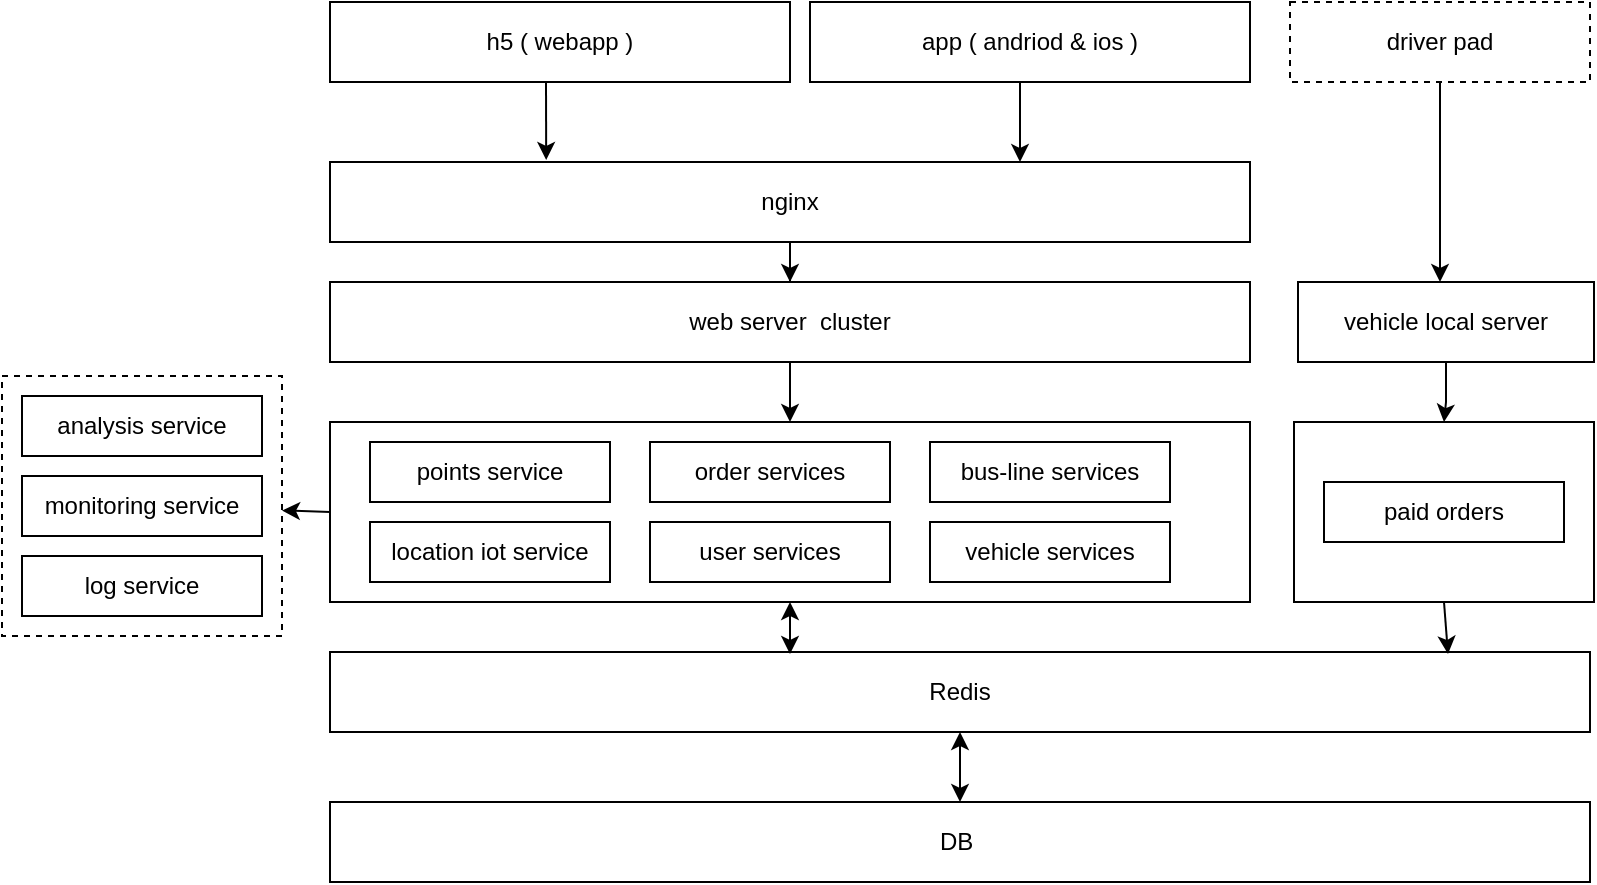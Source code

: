 <mxfile version="14.1.8" type="github">
  <diagram id="gbyR3BbDIpJ6xn25tHza" name="Page-1">
    <mxGraphModel dx="1335" dy="868" grid="1" gridSize="10" guides="1" tooltips="1" connect="1" arrows="1" fold="1" page="1" pageScale="1" pageWidth="827" pageHeight="1169" math="0" shadow="0">
      <root>
        <mxCell id="0" />
        <mxCell id="1" parent="0" />
        <mxCell id="zfAiL8usJquPXQVk5bwJ-2" value="DB&amp;nbsp;" style="rounded=0;whiteSpace=wrap;html=1;" parent="1" vertex="1">
          <mxGeometry x="170" y="660" width="630" height="40" as="geometry" />
        </mxCell>
        <mxCell id="zfAiL8usJquPXQVk5bwJ-3" value="Redis" style="rounded=0;whiteSpace=wrap;html=1;" parent="1" vertex="1">
          <mxGeometry x="170" y="585" width="630" height="40" as="geometry" />
        </mxCell>
        <mxCell id="zfAiL8usJquPXQVk5bwJ-10" value="" style="endArrow=classic;startArrow=classic;html=1;entryX=0.5;entryY=0;entryDx=0;entryDy=0;exitX=0.5;exitY=1;exitDx=0;exitDy=0;" parent="1" source="zfAiL8usJquPXQVk5bwJ-3" target="zfAiL8usJquPXQVk5bwJ-2" edge="1">
          <mxGeometry width="50" height="50" relative="1" as="geometry">
            <mxPoint x="420" y="510" as="sourcePoint" />
            <mxPoint x="470" y="460" as="targetPoint" />
          </mxGeometry>
        </mxCell>
        <mxCell id="zfAiL8usJquPXQVk5bwJ-12" value="" style="rounded=0;whiteSpace=wrap;html=1;" parent="1" vertex="1">
          <mxGeometry x="652" y="470" width="150" height="90" as="geometry" />
        </mxCell>
        <mxCell id="zfAiL8usJquPXQVk5bwJ-13" value="paid orders" style="rounded=0;whiteSpace=wrap;html=1;" parent="1" vertex="1">
          <mxGeometry x="667" y="500" width="120" height="30" as="geometry" />
        </mxCell>
        <mxCell id="zfAiL8usJquPXQVk5bwJ-16" value="" style="rounded=0;whiteSpace=wrap;html=1;" parent="1" vertex="1">
          <mxGeometry x="170" y="470" width="460" height="90" as="geometry" />
        </mxCell>
        <mxCell id="qv1XhSE9-4ylHCxE3Da8-3" value="" style="endArrow=classic;html=1;exitX=0.5;exitY=1;exitDx=0;exitDy=0;" edge="1" parent="1" source="zfAiL8usJquPXQVk5bwJ-12">
          <mxGeometry width="50" height="50" relative="1" as="geometry">
            <mxPoint x="727" y="560" as="sourcePoint" />
            <mxPoint x="729" y="586" as="targetPoint" />
          </mxGeometry>
        </mxCell>
        <mxCell id="qv1XhSE9-4ylHCxE3Da8-4" value="points service" style="rounded=0;whiteSpace=wrap;html=1;" vertex="1" parent="1">
          <mxGeometry x="190" y="480" width="120" height="30" as="geometry" />
        </mxCell>
        <mxCell id="qv1XhSE9-4ylHCxE3Da8-5" value="location iot service" style="rounded=0;whiteSpace=wrap;html=1;" vertex="1" parent="1">
          <mxGeometry x="190" y="520" width="120" height="30" as="geometry" />
        </mxCell>
        <mxCell id="qv1XhSE9-4ylHCxE3Da8-6" value="order services" style="rounded=0;whiteSpace=wrap;html=1;" vertex="1" parent="1">
          <mxGeometry x="330" y="480" width="120" height="30" as="geometry" />
        </mxCell>
        <mxCell id="qv1XhSE9-4ylHCxE3Da8-7" value="user services" style="rounded=0;whiteSpace=wrap;html=1;" vertex="1" parent="1">
          <mxGeometry x="330" y="520" width="120" height="30" as="geometry" />
        </mxCell>
        <mxCell id="qv1XhSE9-4ylHCxE3Da8-8" value="bus-line services" style="rounded=0;whiteSpace=wrap;html=1;" vertex="1" parent="1">
          <mxGeometry x="470" y="480" width="120" height="30" as="geometry" />
        </mxCell>
        <mxCell id="qv1XhSE9-4ylHCxE3Da8-9" value="vehicle services" style="rounded=0;whiteSpace=wrap;html=1;" vertex="1" parent="1">
          <mxGeometry x="470" y="520" width="120" height="30" as="geometry" />
        </mxCell>
        <mxCell id="qv1XhSE9-4ylHCxE3Da8-13" value="" style="edgeStyle=orthogonalEdgeStyle;rounded=0;orthogonalLoop=1;jettySize=auto;html=1;" edge="1" parent="1" source="qv1XhSE9-4ylHCxE3Da8-10">
          <mxGeometry relative="1" as="geometry">
            <mxPoint x="727" y="470" as="targetPoint" />
          </mxGeometry>
        </mxCell>
        <mxCell id="qv1XhSE9-4ylHCxE3Da8-10" value="vehicle local server" style="rounded=0;whiteSpace=wrap;html=1;" vertex="1" parent="1">
          <mxGeometry x="654" y="400" width="148" height="40" as="geometry" />
        </mxCell>
        <mxCell id="qv1XhSE9-4ylHCxE3Da8-11" value="web server&amp;nbsp; cluster" style="rounded=0;whiteSpace=wrap;html=1;" vertex="1" parent="1">
          <mxGeometry x="170" y="400" width="460" height="40" as="geometry" />
        </mxCell>
        <mxCell id="qv1XhSE9-4ylHCxE3Da8-16" value="" style="endArrow=classic;html=1;exitX=0.5;exitY=1;exitDx=0;exitDy=0;entryX=0.5;entryY=0;entryDx=0;entryDy=0;" edge="1" parent="1" source="qv1XhSE9-4ylHCxE3Da8-11" target="zfAiL8usJquPXQVk5bwJ-16">
          <mxGeometry width="50" height="50" relative="1" as="geometry">
            <mxPoint x="290" y="340" as="sourcePoint" />
            <mxPoint x="340" y="290" as="targetPoint" />
          </mxGeometry>
        </mxCell>
        <mxCell id="qv1XhSE9-4ylHCxE3Da8-18" value="" style="endArrow=classic;startArrow=classic;html=1;" edge="1" parent="1">
          <mxGeometry width="50" height="50" relative="1" as="geometry">
            <mxPoint x="400" y="586" as="sourcePoint" />
            <mxPoint x="400" y="560" as="targetPoint" />
          </mxGeometry>
        </mxCell>
        <mxCell id="qv1XhSE9-4ylHCxE3Da8-21" value="" style="edgeStyle=orthogonalEdgeStyle;rounded=0;orthogonalLoop=1;jettySize=auto;html=1;" edge="1" parent="1" source="qv1XhSE9-4ylHCxE3Da8-20" target="qv1XhSE9-4ylHCxE3Da8-11">
          <mxGeometry relative="1" as="geometry" />
        </mxCell>
        <mxCell id="qv1XhSE9-4ylHCxE3Da8-20" value="nginx" style="rounded=0;whiteSpace=wrap;html=1;" vertex="1" parent="1">
          <mxGeometry x="170" y="340" width="460" height="40" as="geometry" />
        </mxCell>
        <mxCell id="qv1XhSE9-4ylHCxE3Da8-23" value="h5 ( webapp )" style="rounded=0;whiteSpace=wrap;html=1;" vertex="1" parent="1">
          <mxGeometry x="170" y="260" width="230" height="40" as="geometry" />
        </mxCell>
        <mxCell id="qv1XhSE9-4ylHCxE3Da8-25" value="app ( andriod &amp;amp; ios )" style="rounded=0;whiteSpace=wrap;html=1;" vertex="1" parent="1">
          <mxGeometry x="410" y="260" width="220" height="40" as="geometry" />
        </mxCell>
        <mxCell id="qv1XhSE9-4ylHCxE3Da8-32" value="" style="edgeStyle=orthogonalEdgeStyle;rounded=0;orthogonalLoop=1;jettySize=auto;html=1;" edge="1" parent="1" source="qv1XhSE9-4ylHCxE3Da8-26" target="qv1XhSE9-4ylHCxE3Da8-10">
          <mxGeometry relative="1" as="geometry">
            <Array as="points">
              <mxPoint x="728" y="400" />
              <mxPoint x="728" y="400" />
            </Array>
          </mxGeometry>
        </mxCell>
        <mxCell id="qv1XhSE9-4ylHCxE3Da8-26" value="driver pad" style="rounded=0;whiteSpace=wrap;html=1;dashed=1;" vertex="1" parent="1">
          <mxGeometry x="650" y="260" width="150" height="40" as="geometry" />
        </mxCell>
        <mxCell id="qv1XhSE9-4ylHCxE3Da8-28" value="" style="endArrow=classic;html=1;entryX=0.235;entryY=-0.025;entryDx=0;entryDy=0;entryPerimeter=0;" edge="1" parent="1" target="qv1XhSE9-4ylHCxE3Da8-20">
          <mxGeometry width="50" height="50" relative="1" as="geometry">
            <mxPoint x="278" y="300" as="sourcePoint" />
            <mxPoint x="278" y="330" as="targetPoint" />
          </mxGeometry>
        </mxCell>
        <mxCell id="qv1XhSE9-4ylHCxE3Da8-33" value="" style="endArrow=classic;html=1;entryX=0.75;entryY=0;entryDx=0;entryDy=0;" edge="1" parent="1" target="qv1XhSE9-4ylHCxE3Da8-20">
          <mxGeometry width="50" height="50" relative="1" as="geometry">
            <mxPoint x="515" y="300" as="sourcePoint" />
            <mxPoint x="560" y="220" as="targetPoint" />
          </mxGeometry>
        </mxCell>
        <mxCell id="qv1XhSE9-4ylHCxE3Da8-34" value="" style="rounded=0;whiteSpace=wrap;html=1;dashed=1;" vertex="1" parent="1">
          <mxGeometry x="6" y="447" width="140" height="130" as="geometry" />
        </mxCell>
        <mxCell id="qv1XhSE9-4ylHCxE3Da8-35" value="monitoring service" style="rounded=0;whiteSpace=wrap;html=1;" vertex="1" parent="1">
          <mxGeometry x="16" y="497" width="120" height="30" as="geometry" />
        </mxCell>
        <mxCell id="qv1XhSE9-4ylHCxE3Da8-37" value="log service" style="rounded=0;whiteSpace=wrap;html=1;" vertex="1" parent="1">
          <mxGeometry x="16" y="537" width="120" height="30" as="geometry" />
        </mxCell>
        <mxCell id="qv1XhSE9-4ylHCxE3Da8-39" value="" style="endArrow=classic;html=1;exitX=0;exitY=0.5;exitDx=0;exitDy=0;" edge="1" parent="1" source="zfAiL8usJquPXQVk5bwJ-16" target="qv1XhSE9-4ylHCxE3Da8-34">
          <mxGeometry width="50" height="50" relative="1" as="geometry">
            <mxPoint x="60" y="600" as="sourcePoint" />
            <mxPoint x="110" y="550" as="targetPoint" />
          </mxGeometry>
        </mxCell>
        <mxCell id="qv1XhSE9-4ylHCxE3Da8-40" value="analysis service" style="rounded=0;whiteSpace=wrap;html=1;" vertex="1" parent="1">
          <mxGeometry x="16" y="457" width="120" height="30" as="geometry" />
        </mxCell>
      </root>
    </mxGraphModel>
  </diagram>
</mxfile>
